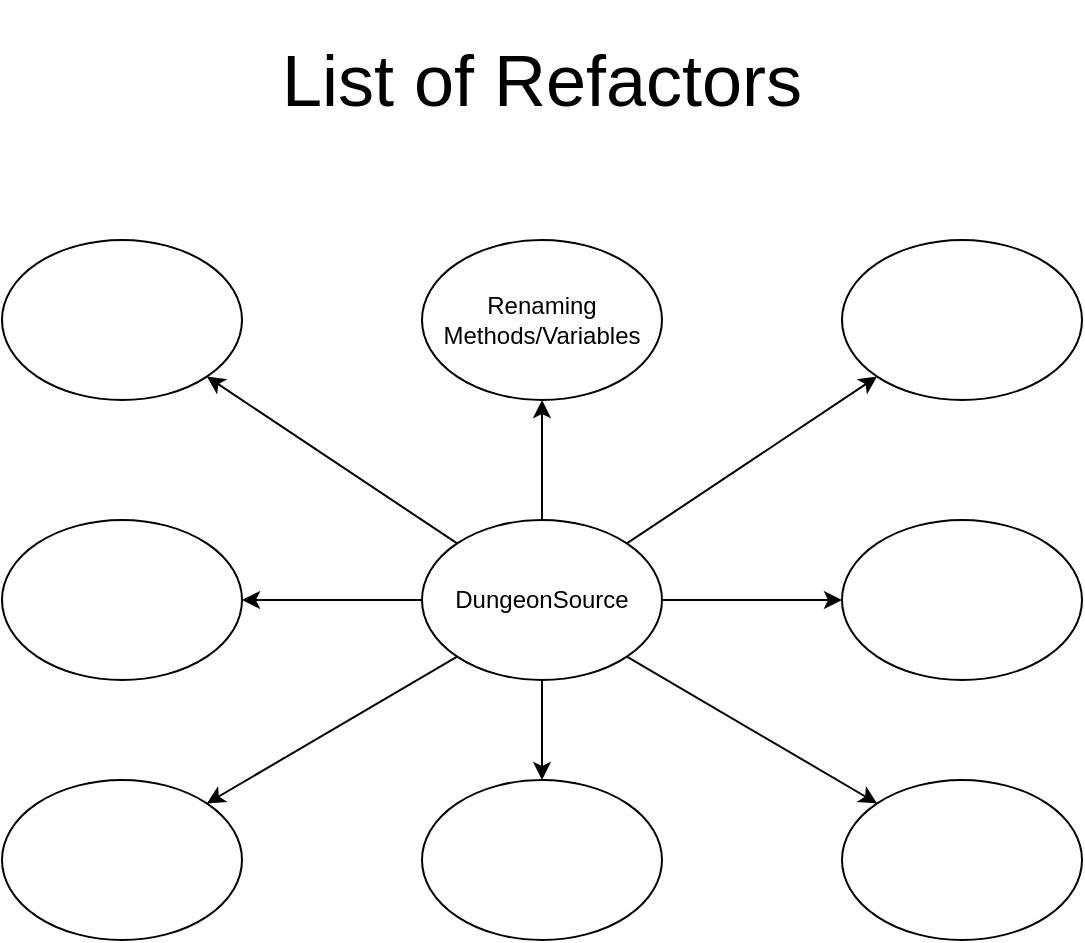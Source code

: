 <mxfile version="12.9.13" type="device"><diagram id="HHy-ONXE6DGICZNG-nNa" name="Page-1"><mxGraphModel dx="1053" dy="493" grid="1" gridSize="10" guides="1" tooltips="1" connect="1" arrows="1" fold="1" page="1" pageScale="1" pageWidth="850" pageHeight="1100" math="0" shadow="0"><root><mxCell id="0"/><mxCell id="1" parent="0"/><mxCell id="3JYoOgv9DkuPhtOqp8S0-1" value="DungeonSource" style="ellipse;whiteSpace=wrap;html=1;" vertex="1" parent="1"><mxGeometry x="360" y="310" width="120" height="80" as="geometry"/></mxCell><mxCell id="3JYoOgv9DkuPhtOqp8S0-2" value="Renaming Methods/Variables" style="ellipse;whiteSpace=wrap;html=1;" vertex="1" parent="1"><mxGeometry x="360" y="170" width="120" height="80" as="geometry"/></mxCell><mxCell id="3JYoOgv9DkuPhtOqp8S0-3" value="" style="ellipse;whiteSpace=wrap;html=1;" vertex="1" parent="1"><mxGeometry x="150" y="170" width="120" height="80" as="geometry"/></mxCell><mxCell id="3JYoOgv9DkuPhtOqp8S0-4" value="" style="ellipse;whiteSpace=wrap;html=1;" vertex="1" parent="1"><mxGeometry x="570" y="310" width="120" height="80" as="geometry"/></mxCell><mxCell id="3JYoOgv9DkuPhtOqp8S0-5" value="" style="ellipse;whiteSpace=wrap;html=1;" vertex="1" parent="1"><mxGeometry x="150" y="310" width="120" height="80" as="geometry"/></mxCell><mxCell id="3JYoOgv9DkuPhtOqp8S0-6" value="" style="ellipse;whiteSpace=wrap;html=1;" vertex="1" parent="1"><mxGeometry x="570" y="440" width="120" height="80" as="geometry"/></mxCell><mxCell id="3JYoOgv9DkuPhtOqp8S0-7" value="" style="ellipse;whiteSpace=wrap;html=1;" vertex="1" parent="1"><mxGeometry x="570" y="170" width="120" height="80" as="geometry"/></mxCell><mxCell id="3JYoOgv9DkuPhtOqp8S0-8" value="" style="ellipse;whiteSpace=wrap;html=1;" vertex="1" parent="1"><mxGeometry x="360" y="440" width="120" height="80" as="geometry"/></mxCell><mxCell id="3JYoOgv9DkuPhtOqp8S0-9" value="" style="ellipse;whiteSpace=wrap;html=1;" vertex="1" parent="1"><mxGeometry x="150" y="440" width="120" height="80" as="geometry"/></mxCell><mxCell id="3JYoOgv9DkuPhtOqp8S0-10" value="&lt;font style=&quot;font-size: 36px&quot;&gt;List of Refactors&lt;/font&gt;" style="text;html=1;strokeColor=none;fillColor=none;align=center;verticalAlign=middle;whiteSpace=wrap;rounded=0;" vertex="1" parent="1"><mxGeometry x="254" y="50" width="332" height="80" as="geometry"/></mxCell><mxCell id="3JYoOgv9DkuPhtOqp8S0-11" value="" style="endArrow=classic;html=1;exitX=0.5;exitY=0;exitDx=0;exitDy=0;entryX=0.5;entryY=1;entryDx=0;entryDy=0;" edge="1" parent="1" source="3JYoOgv9DkuPhtOqp8S0-1" target="3JYoOgv9DkuPhtOqp8S0-2"><mxGeometry width="50" height="50" relative="1" as="geometry"><mxPoint x="460" y="390" as="sourcePoint"/><mxPoint x="510" y="340" as="targetPoint"/></mxGeometry></mxCell><mxCell id="3JYoOgv9DkuPhtOqp8S0-12" value="" style="endArrow=classic;html=1;exitX=1;exitY=0;exitDx=0;exitDy=0;entryX=0;entryY=1;entryDx=0;entryDy=0;" edge="1" parent="1" source="3JYoOgv9DkuPhtOqp8S0-1" target="3JYoOgv9DkuPhtOqp8S0-7"><mxGeometry width="50" height="50" relative="1" as="geometry"><mxPoint x="470" y="400" as="sourcePoint"/><mxPoint x="520" y="350" as="targetPoint"/></mxGeometry></mxCell><mxCell id="3JYoOgv9DkuPhtOqp8S0-13" value="" style="endArrow=classic;html=1;exitX=1;exitY=0.5;exitDx=0;exitDy=0;entryX=0;entryY=0.5;entryDx=0;entryDy=0;" edge="1" parent="1" source="3JYoOgv9DkuPhtOqp8S0-1" target="3JYoOgv9DkuPhtOqp8S0-4"><mxGeometry width="50" height="50" relative="1" as="geometry"><mxPoint x="480" y="410" as="sourcePoint"/><mxPoint x="530" y="360" as="targetPoint"/></mxGeometry></mxCell><mxCell id="3JYoOgv9DkuPhtOqp8S0-14" value="" style="endArrow=classic;html=1;exitX=1;exitY=1;exitDx=0;exitDy=0;entryX=0;entryY=0;entryDx=0;entryDy=0;" edge="1" parent="1" source="3JYoOgv9DkuPhtOqp8S0-1" target="3JYoOgv9DkuPhtOqp8S0-6"><mxGeometry width="50" height="50" relative="1" as="geometry"><mxPoint x="490" y="420" as="sourcePoint"/><mxPoint x="540" y="370" as="targetPoint"/></mxGeometry></mxCell><mxCell id="3JYoOgv9DkuPhtOqp8S0-15" value="" style="endArrow=classic;html=1;exitX=0.5;exitY=1;exitDx=0;exitDy=0;entryX=0.5;entryY=0;entryDx=0;entryDy=0;" edge="1" parent="1" source="3JYoOgv9DkuPhtOqp8S0-1" target="3JYoOgv9DkuPhtOqp8S0-8"><mxGeometry width="50" height="50" relative="1" as="geometry"><mxPoint x="500" y="430" as="sourcePoint"/><mxPoint x="550" y="380" as="targetPoint"/></mxGeometry></mxCell><mxCell id="3JYoOgv9DkuPhtOqp8S0-16" value="" style="endArrow=classic;html=1;exitX=0;exitY=1;exitDx=0;exitDy=0;entryX=1;entryY=0;entryDx=0;entryDy=0;" edge="1" parent="1" source="3JYoOgv9DkuPhtOqp8S0-1" target="3JYoOgv9DkuPhtOqp8S0-9"><mxGeometry width="50" height="50" relative="1" as="geometry"><mxPoint x="510" y="440" as="sourcePoint"/><mxPoint x="560" y="390" as="targetPoint"/></mxGeometry></mxCell><mxCell id="3JYoOgv9DkuPhtOqp8S0-17" value="" style="endArrow=classic;html=1;exitX=0;exitY=0.5;exitDx=0;exitDy=0;entryX=1;entryY=0.5;entryDx=0;entryDy=0;" edge="1" parent="1" source="3JYoOgv9DkuPhtOqp8S0-1" target="3JYoOgv9DkuPhtOqp8S0-5"><mxGeometry width="50" height="50" relative="1" as="geometry"><mxPoint x="520" y="450" as="sourcePoint"/><mxPoint x="570" y="400" as="targetPoint"/></mxGeometry></mxCell><mxCell id="3JYoOgv9DkuPhtOqp8S0-18" value="" style="endArrow=classic;html=1;exitX=0;exitY=0;exitDx=0;exitDy=0;entryX=1;entryY=1;entryDx=0;entryDy=0;" edge="1" parent="1" source="3JYoOgv9DkuPhtOqp8S0-1" target="3JYoOgv9DkuPhtOqp8S0-3"><mxGeometry width="50" height="50" relative="1" as="geometry"><mxPoint x="530" y="460" as="sourcePoint"/><mxPoint x="580" y="410" as="targetPoint"/></mxGeometry></mxCell></root></mxGraphModel></diagram></mxfile>